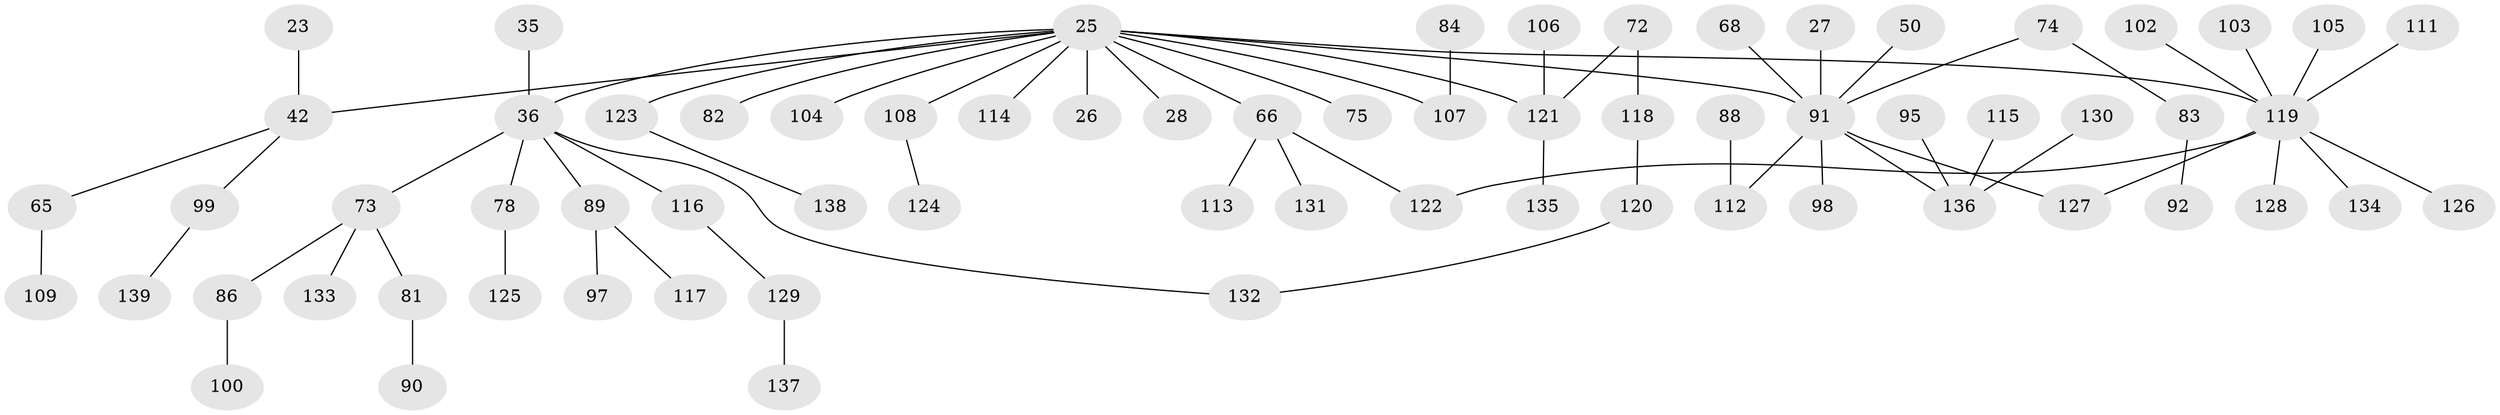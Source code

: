// original degree distribution, {7: 0.014388489208633094, 4: 0.06474820143884892, 8: 0.007194244604316547, 3: 0.16546762589928057, 1: 0.4460431654676259, 2: 0.26618705035971224, 6: 0.014388489208633094, 5: 0.02158273381294964}
// Generated by graph-tools (version 1.1) at 2025/44/03/04/25 21:44:33]
// undirected, 69 vertices, 71 edges
graph export_dot {
graph [start="1"]
  node [color=gray90,style=filled];
  23;
  25 [super="+3+8+6+13+14"];
  26;
  27;
  28;
  35;
  36 [super="+33"];
  42 [super="+17"];
  50;
  65 [super="+47"];
  66 [super="+44+43+51+48"];
  68;
  72;
  73 [super="+60"];
  74 [super="+12"];
  75;
  78;
  81;
  82;
  83;
  84;
  86;
  88 [super="+53+58"];
  89 [super="+87+55+57+61"];
  90;
  91 [super="+32+19+70+45"];
  92;
  95;
  97;
  98 [super="+39"];
  99 [super="+80"];
  100;
  102;
  103;
  104;
  105;
  106;
  107 [super="+38"];
  108;
  109;
  111;
  112 [super="+9+34+62"];
  113;
  114;
  115;
  116 [super="+79"];
  117;
  118;
  119 [super="+30+52+54+93+76+59+101+63+56+67"];
  120;
  121 [super="+49"];
  122;
  123;
  124;
  125;
  126;
  127;
  128;
  129;
  130;
  131;
  132 [super="+94+110"];
  133;
  134;
  135;
  136 [super="+21+85+24+31"];
  137;
  138;
  139;
  23 -- 42;
  25 -- 108;
  25 -- 82;
  25 -- 42 [weight=2];
  25 -- 75;
  25 -- 104;
  25 -- 26;
  25 -- 36 [weight=2];
  25 -- 114;
  25 -- 123;
  25 -- 28;
  25 -- 91 [weight=3];
  25 -- 107;
  25 -- 119;
  25 -- 121;
  25 -- 66;
  27 -- 91;
  35 -- 36;
  36 -- 78;
  36 -- 132;
  36 -- 116;
  36 -- 89;
  36 -- 73;
  42 -- 99;
  42 -- 65;
  50 -- 91;
  65 -- 109;
  66 -- 122;
  66 -- 113;
  66 -- 131;
  68 -- 91;
  72 -- 118;
  72 -- 121;
  73 -- 81;
  73 -- 86;
  73 -- 133;
  74 -- 83;
  74 -- 91;
  78 -- 125;
  81 -- 90;
  83 -- 92;
  84 -- 107;
  86 -- 100;
  88 -- 112;
  89 -- 97;
  89 -- 117;
  91 -- 136;
  91 -- 112;
  91 -- 127;
  91 -- 98;
  95 -- 136;
  99 -- 139;
  102 -- 119;
  103 -- 119;
  105 -- 119;
  106 -- 121;
  108 -- 124;
  111 -- 119;
  115 -- 136;
  116 -- 129;
  118 -- 120;
  119 -- 122;
  119 -- 134;
  119 -- 126;
  119 -- 128;
  119 -- 127;
  120 -- 132;
  121 -- 135;
  123 -- 138;
  129 -- 137;
  130 -- 136;
}
